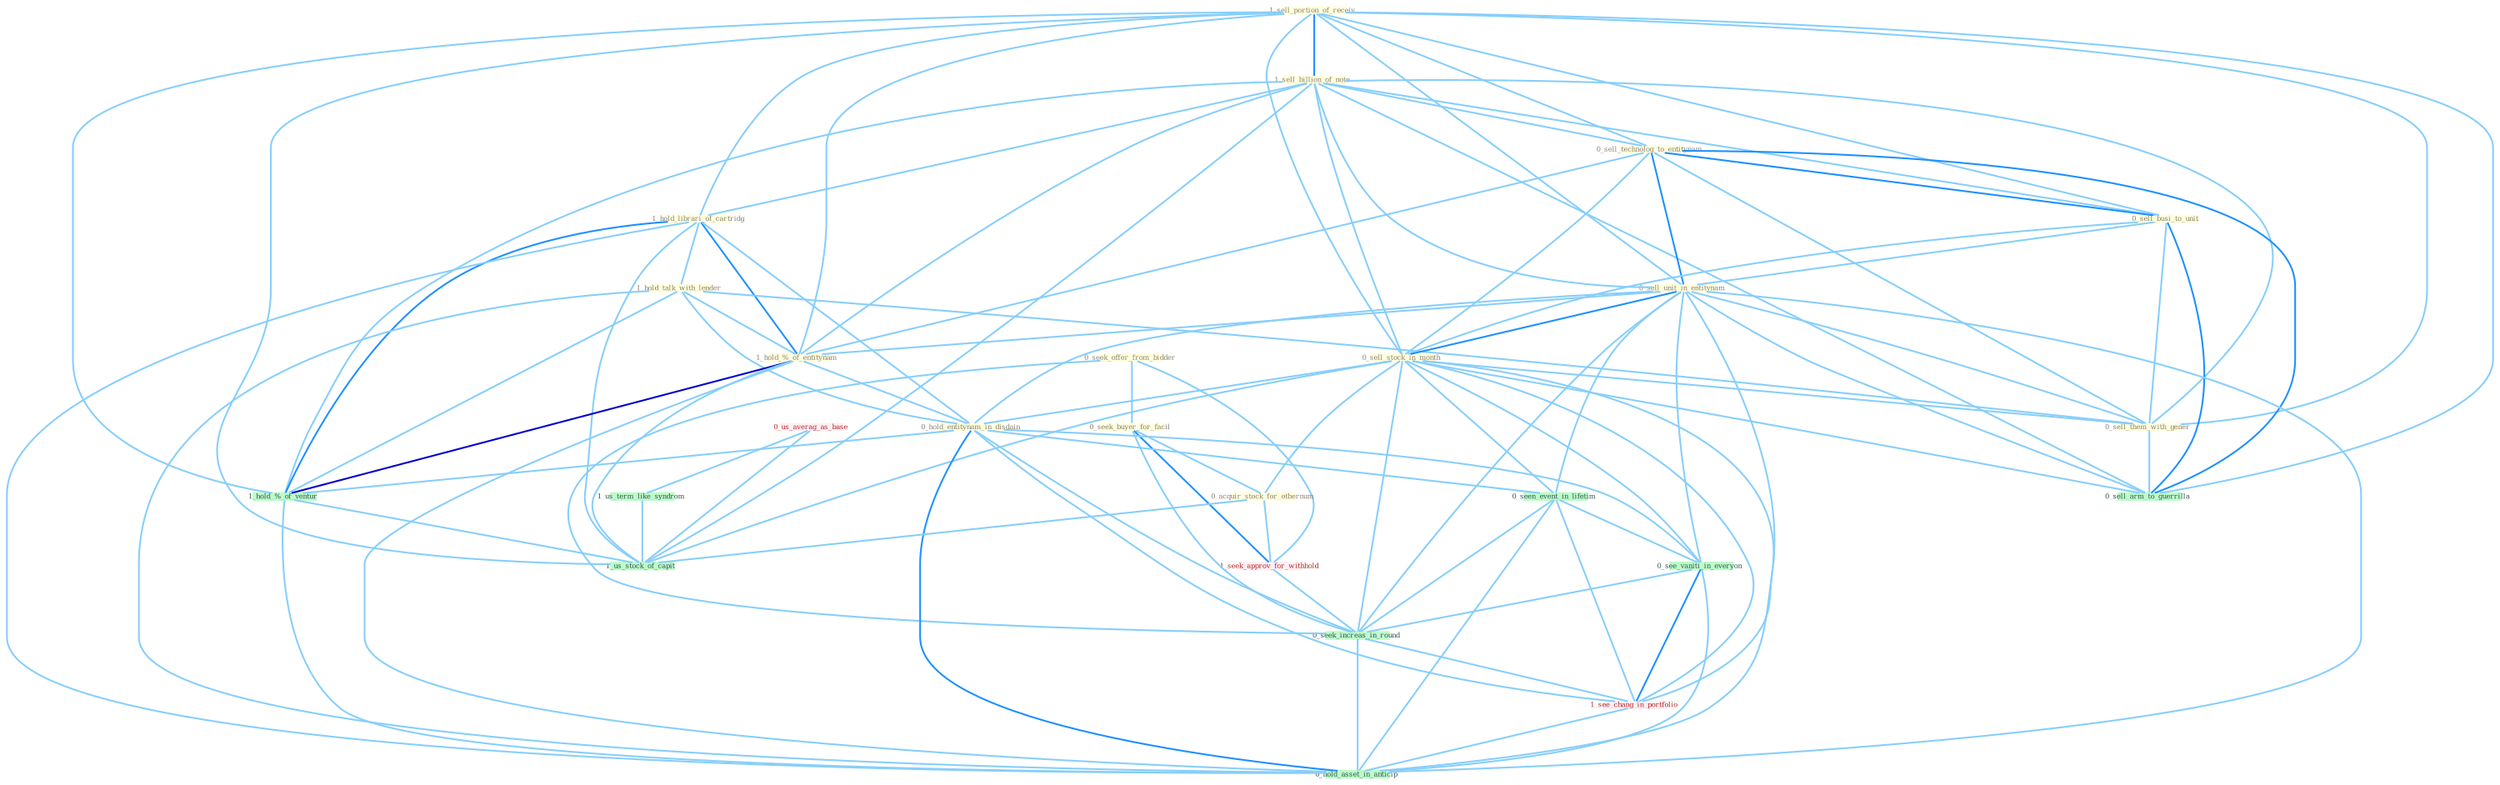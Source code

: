 Graph G{ 
    node
    [shape=polygon,style=filled,width=.5,height=.06,color="#BDFCC9",fixedsize=true,fontsize=4,
    fontcolor="#2f4f4f"];
    {node
    [color="#ffffe0", fontcolor="#8b7d6b"] "0_seek_offer_from_bidder " "0_seek_buyer_for_facil " "1_sell_portion_of_receiv " "1_sell_billion_of_note " "0_sell_technolog_to_entitynam " "1_hold_librari_of_cartridg " "0_sell_busi_to_unit " "1_hold_talk_with_lender " "0_sell_unit_in_entitynam " "0_sell_stock_in_month " "1_hold_%_of_entitynam " "0_sell_them_with_gener " "0_hold_entitynam_in_disdain " "0_acquir_stock_for_othernum "}
{node [color="#fff0f5", fontcolor="#b22222"] "0_us_averag_as_base " "1_seek_approv_for_withhold " "1_see_chang_in_portfolio "}
edge [color="#B0E2FF"];

	"0_seek_offer_from_bidder " -- "0_seek_buyer_for_facil " [w="1", color="#87cefa" ];
	"0_seek_offer_from_bidder " -- "1_seek_approv_for_withhold " [w="1", color="#87cefa" ];
	"0_seek_offer_from_bidder " -- "0_seek_increas_in_round " [w="1", color="#87cefa" ];
	"0_seek_buyer_for_facil " -- "0_acquir_stock_for_othernum " [w="1", color="#87cefa" ];
	"0_seek_buyer_for_facil " -- "1_seek_approv_for_withhold " [w="2", color="#1e90ff" , len=0.8];
	"0_seek_buyer_for_facil " -- "0_seek_increas_in_round " [w="1", color="#87cefa" ];
	"1_sell_portion_of_receiv " -- "1_sell_billion_of_note " [w="2", color="#1e90ff" , len=0.8];
	"1_sell_portion_of_receiv " -- "0_sell_technolog_to_entitynam " [w="1", color="#87cefa" ];
	"1_sell_portion_of_receiv " -- "1_hold_librari_of_cartridg " [w="1", color="#87cefa" ];
	"1_sell_portion_of_receiv " -- "0_sell_busi_to_unit " [w="1", color="#87cefa" ];
	"1_sell_portion_of_receiv " -- "0_sell_unit_in_entitynam " [w="1", color="#87cefa" ];
	"1_sell_portion_of_receiv " -- "0_sell_stock_in_month " [w="1", color="#87cefa" ];
	"1_sell_portion_of_receiv " -- "1_hold_%_of_entitynam " [w="1", color="#87cefa" ];
	"1_sell_portion_of_receiv " -- "0_sell_them_with_gener " [w="1", color="#87cefa" ];
	"1_sell_portion_of_receiv " -- "1_hold_%_of_ventur " [w="1", color="#87cefa" ];
	"1_sell_portion_of_receiv " -- "0_sell_arm_to_guerrilla " [w="1", color="#87cefa" ];
	"1_sell_portion_of_receiv " -- "1_us_stock_of_capit " [w="1", color="#87cefa" ];
	"1_sell_billion_of_note " -- "0_sell_technolog_to_entitynam " [w="1", color="#87cefa" ];
	"1_sell_billion_of_note " -- "1_hold_librari_of_cartridg " [w="1", color="#87cefa" ];
	"1_sell_billion_of_note " -- "0_sell_busi_to_unit " [w="1", color="#87cefa" ];
	"1_sell_billion_of_note " -- "0_sell_unit_in_entitynam " [w="1", color="#87cefa" ];
	"1_sell_billion_of_note " -- "0_sell_stock_in_month " [w="1", color="#87cefa" ];
	"1_sell_billion_of_note " -- "1_hold_%_of_entitynam " [w="1", color="#87cefa" ];
	"1_sell_billion_of_note " -- "0_sell_them_with_gener " [w="1", color="#87cefa" ];
	"1_sell_billion_of_note " -- "1_hold_%_of_ventur " [w="1", color="#87cefa" ];
	"1_sell_billion_of_note " -- "0_sell_arm_to_guerrilla " [w="1", color="#87cefa" ];
	"1_sell_billion_of_note " -- "1_us_stock_of_capit " [w="1", color="#87cefa" ];
	"0_sell_technolog_to_entitynam " -- "0_sell_busi_to_unit " [w="2", color="#1e90ff" , len=0.8];
	"0_sell_technolog_to_entitynam " -- "0_sell_unit_in_entitynam " [w="2", color="#1e90ff" , len=0.8];
	"0_sell_technolog_to_entitynam " -- "0_sell_stock_in_month " [w="1", color="#87cefa" ];
	"0_sell_technolog_to_entitynam " -- "1_hold_%_of_entitynam " [w="1", color="#87cefa" ];
	"0_sell_technolog_to_entitynam " -- "0_sell_them_with_gener " [w="1", color="#87cefa" ];
	"0_sell_technolog_to_entitynam " -- "0_sell_arm_to_guerrilla " [w="2", color="#1e90ff" , len=0.8];
	"1_hold_librari_of_cartridg " -- "1_hold_talk_with_lender " [w="1", color="#87cefa" ];
	"1_hold_librari_of_cartridg " -- "1_hold_%_of_entitynam " [w="2", color="#1e90ff" , len=0.8];
	"1_hold_librari_of_cartridg " -- "0_hold_entitynam_in_disdain " [w="1", color="#87cefa" ];
	"1_hold_librari_of_cartridg " -- "1_hold_%_of_ventur " [w="2", color="#1e90ff" , len=0.8];
	"1_hold_librari_of_cartridg " -- "1_us_stock_of_capit " [w="1", color="#87cefa" ];
	"1_hold_librari_of_cartridg " -- "0_hold_asset_in_anticip " [w="1", color="#87cefa" ];
	"0_sell_busi_to_unit " -- "0_sell_unit_in_entitynam " [w="1", color="#87cefa" ];
	"0_sell_busi_to_unit " -- "0_sell_stock_in_month " [w="1", color="#87cefa" ];
	"0_sell_busi_to_unit " -- "0_sell_them_with_gener " [w="1", color="#87cefa" ];
	"0_sell_busi_to_unit " -- "0_sell_arm_to_guerrilla " [w="2", color="#1e90ff" , len=0.8];
	"1_hold_talk_with_lender " -- "1_hold_%_of_entitynam " [w="1", color="#87cefa" ];
	"1_hold_talk_with_lender " -- "0_sell_them_with_gener " [w="1", color="#87cefa" ];
	"1_hold_talk_with_lender " -- "0_hold_entitynam_in_disdain " [w="1", color="#87cefa" ];
	"1_hold_talk_with_lender " -- "1_hold_%_of_ventur " [w="1", color="#87cefa" ];
	"1_hold_talk_with_lender " -- "0_hold_asset_in_anticip " [w="1", color="#87cefa" ];
	"0_sell_unit_in_entitynam " -- "0_sell_stock_in_month " [w="2", color="#1e90ff" , len=0.8];
	"0_sell_unit_in_entitynam " -- "1_hold_%_of_entitynam " [w="1", color="#87cefa" ];
	"0_sell_unit_in_entitynam " -- "0_sell_them_with_gener " [w="1", color="#87cefa" ];
	"0_sell_unit_in_entitynam " -- "0_hold_entitynam_in_disdain " [w="1", color="#87cefa" ];
	"0_sell_unit_in_entitynam " -- "0_seen_event_in_lifetim " [w="1", color="#87cefa" ];
	"0_sell_unit_in_entitynam " -- "0_see_vaniti_in_everyon " [w="1", color="#87cefa" ];
	"0_sell_unit_in_entitynam " -- "0_sell_arm_to_guerrilla " [w="1", color="#87cefa" ];
	"0_sell_unit_in_entitynam " -- "0_seek_increas_in_round " [w="1", color="#87cefa" ];
	"0_sell_unit_in_entitynam " -- "1_see_chang_in_portfolio " [w="1", color="#87cefa" ];
	"0_sell_unit_in_entitynam " -- "0_hold_asset_in_anticip " [w="1", color="#87cefa" ];
	"0_sell_stock_in_month " -- "0_sell_them_with_gener " [w="1", color="#87cefa" ];
	"0_sell_stock_in_month " -- "0_hold_entitynam_in_disdain " [w="1", color="#87cefa" ];
	"0_sell_stock_in_month " -- "0_acquir_stock_for_othernum " [w="1", color="#87cefa" ];
	"0_sell_stock_in_month " -- "0_seen_event_in_lifetim " [w="1", color="#87cefa" ];
	"0_sell_stock_in_month " -- "0_see_vaniti_in_everyon " [w="1", color="#87cefa" ];
	"0_sell_stock_in_month " -- "0_sell_arm_to_guerrilla " [w="1", color="#87cefa" ];
	"0_sell_stock_in_month " -- "0_seek_increas_in_round " [w="1", color="#87cefa" ];
	"0_sell_stock_in_month " -- "1_us_stock_of_capit " [w="1", color="#87cefa" ];
	"0_sell_stock_in_month " -- "1_see_chang_in_portfolio " [w="1", color="#87cefa" ];
	"0_sell_stock_in_month " -- "0_hold_asset_in_anticip " [w="1", color="#87cefa" ];
	"1_hold_%_of_entitynam " -- "0_hold_entitynam_in_disdain " [w="1", color="#87cefa" ];
	"1_hold_%_of_entitynam " -- "1_hold_%_of_ventur " [w="3", color="#0000cd" , len=0.6];
	"1_hold_%_of_entitynam " -- "1_us_stock_of_capit " [w="1", color="#87cefa" ];
	"1_hold_%_of_entitynam " -- "0_hold_asset_in_anticip " [w="1", color="#87cefa" ];
	"0_sell_them_with_gener " -- "0_sell_arm_to_guerrilla " [w="1", color="#87cefa" ];
	"0_hold_entitynam_in_disdain " -- "0_seen_event_in_lifetim " [w="1", color="#87cefa" ];
	"0_hold_entitynam_in_disdain " -- "1_hold_%_of_ventur " [w="1", color="#87cefa" ];
	"0_hold_entitynam_in_disdain " -- "0_see_vaniti_in_everyon " [w="1", color="#87cefa" ];
	"0_hold_entitynam_in_disdain " -- "0_seek_increas_in_round " [w="1", color="#87cefa" ];
	"0_hold_entitynam_in_disdain " -- "1_see_chang_in_portfolio " [w="1", color="#87cefa" ];
	"0_hold_entitynam_in_disdain " -- "0_hold_asset_in_anticip " [w="2", color="#1e90ff" , len=0.8];
	"0_acquir_stock_for_othernum " -- "1_seek_approv_for_withhold " [w="1", color="#87cefa" ];
	"0_acquir_stock_for_othernum " -- "1_us_stock_of_capit " [w="1", color="#87cefa" ];
	"0_seen_event_in_lifetim " -- "0_see_vaniti_in_everyon " [w="1", color="#87cefa" ];
	"0_seen_event_in_lifetim " -- "0_seek_increas_in_round " [w="1", color="#87cefa" ];
	"0_seen_event_in_lifetim " -- "1_see_chang_in_portfolio " [w="1", color="#87cefa" ];
	"0_seen_event_in_lifetim " -- "0_hold_asset_in_anticip " [w="1", color="#87cefa" ];
	"0_us_averag_as_base " -- "1_us_term_like_syndrom " [w="1", color="#87cefa" ];
	"0_us_averag_as_base " -- "1_us_stock_of_capit " [w="1", color="#87cefa" ];
	"1_us_term_like_syndrom " -- "1_us_stock_of_capit " [w="1", color="#87cefa" ];
	"1_seek_approv_for_withhold " -- "0_seek_increas_in_round " [w="1", color="#87cefa" ];
	"1_hold_%_of_ventur " -- "1_us_stock_of_capit " [w="1", color="#87cefa" ];
	"1_hold_%_of_ventur " -- "0_hold_asset_in_anticip " [w="1", color="#87cefa" ];
	"0_see_vaniti_in_everyon " -- "0_seek_increas_in_round " [w="1", color="#87cefa" ];
	"0_see_vaniti_in_everyon " -- "1_see_chang_in_portfolio " [w="2", color="#1e90ff" , len=0.8];
	"0_see_vaniti_in_everyon " -- "0_hold_asset_in_anticip " [w="1", color="#87cefa" ];
	"0_seek_increas_in_round " -- "1_see_chang_in_portfolio " [w="1", color="#87cefa" ];
	"0_seek_increas_in_round " -- "0_hold_asset_in_anticip " [w="1", color="#87cefa" ];
	"1_see_chang_in_portfolio " -- "0_hold_asset_in_anticip " [w="1", color="#87cefa" ];
}